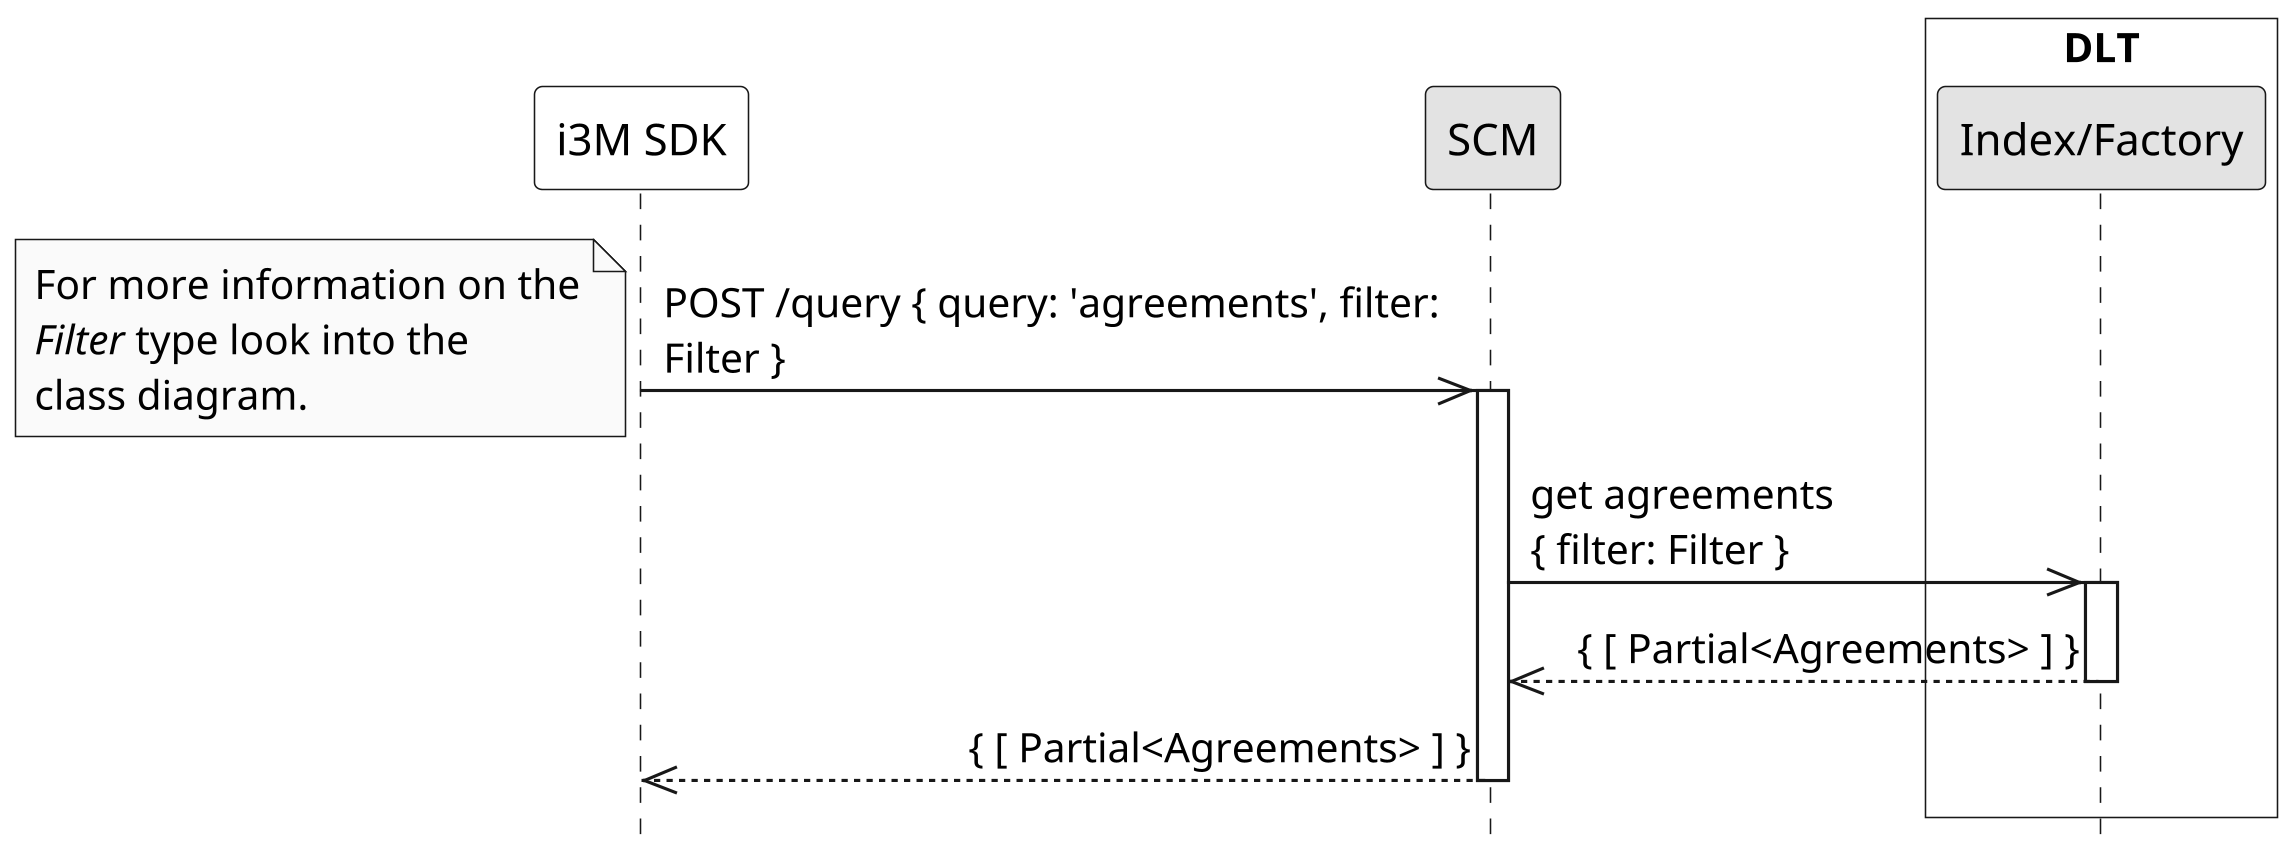 @startuml active-agreements-seq
skinparam Shadowing false
skinparam DefaultFontName Bitstream Vera Sans
skinparam DefaultMonospacedFontName Bitstream Vera Sans Mono
skinparam SequenceMessageAlign direction
skinparam MaxMessageSize 250
skinparam Style strictuml
skinparam Monochrome true
skinparam Dpi 300

hide footbox

participant "i3M SDK" as SDK #white

participant "SCM" as SCM

box "DLT" #white
  participant "Index/Factory" as I
  ' participant "AgreementA" as A
end box

SDK->>SCM++: POST /query { query: 'agreements', filter: Filter }
note left 
For more information on the
<i>Filter</i> type look into the 
class diagram.
end note

SCM->>I++: get agreements \n{ filter: Filter }
I-->>SCM--: { [ Partial<Agreements> ] }

SCM-->>SDK--: { [ Partial<Agreements> ] }

@enduml
